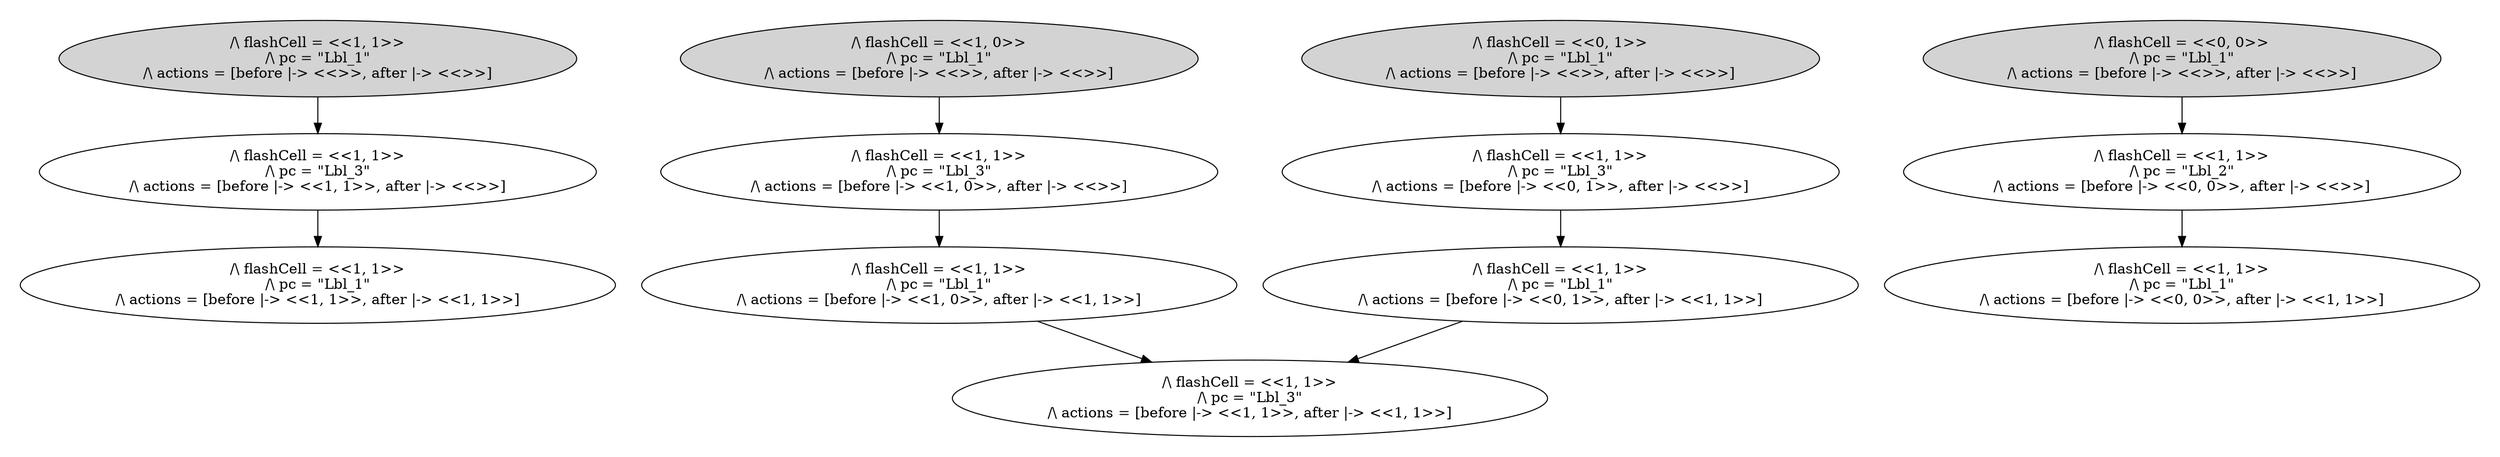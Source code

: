 strict digraph DiskGraph {
nodesep=0.35;
subgraph cluster_graph {
color="white";
6593005148456451791 [label="/\\ flashCell = <<0, 0>>\n/\\ pc = \"Lbl_1\"\n/\\ actions = [before |-> <<>>, after |-> <<>>]",style = filled]
-4916929284211921226 [label="/\\ flashCell = <<0, 1>>\n/\\ pc = \"Lbl_1\"\n/\\ actions = [before |-> <<>>, after |-> <<>>]",style = filled]
-7604163281240588326 [label="/\\ flashCell = <<1, 0>>\n/\\ pc = \"Lbl_1\"\n/\\ actions = [before |-> <<>>, after |-> <<>>]",style = filled]
8557987548948967331 [label="/\\ flashCell = <<1, 1>>\n/\\ pc = \"Lbl_1\"\n/\\ actions = [before |-> <<>>, after |-> <<>>]",style = filled]
-7604163281240588326 -> 2904707676893276596 [label="",color="black",fontcolor="black"];
2904707676893276596 [label="/\\ flashCell = <<1, 1>>\n/\\ pc = \"Lbl_3\"\n/\\ actions = [before |-> <<1, 0>>, after |-> <<>>]"];
-4916929284211921226 -> 6735572879019559284 [label="",color="black",fontcolor="black"];
6735572879019559284 [label="/\\ flashCell = <<1, 1>>\n/\\ pc = \"Lbl_3\"\n/\\ actions = [before |-> <<0, 1>>, after |-> <<>>]"];
6593005148456451791 -> -2398135748874988367 [label="",color="black",fontcolor="black"];
-2398135748874988367 [label="/\\ flashCell = <<1, 1>>\n/\\ pc = \"Lbl_2\"\n/\\ actions = [before |-> <<0, 0>>, after |-> <<>>]"];
6735572879019559284 -> 8991660880809934973 [label="",color="black",fontcolor="black"];
8991660880809934973 [label="/\\ flashCell = <<1, 1>>\n/\\ pc = \"Lbl_1\"\n/\\ actions = [before |-> <<0, 1>>, after |-> <<1, 1>>]"];
8557987548948967331 -> -4484294675764083852 [label="",color="black",fontcolor="black"];
-4484294675764083852 [label="/\\ flashCell = <<1, 1>>\n/\\ pc = \"Lbl_3\"\n/\\ actions = [before |-> <<1, 1>>, after |-> <<>>]"];
-2398135748874988367 -> -2051113155403902288 [label="",color="black",fontcolor="black"];
-2051113155403902288 [label="/\\ flashCell = <<1, 1>>\n/\\ pc = \"Lbl_1\"\n/\\ actions = [before |-> <<0, 0>>, after |-> <<1, 1>>]"];
2904707676893276596 -> -8895507321336086548 [label="",color="black",fontcolor="black"];
-8895507321336086548 [label="/\\ flashCell = <<1, 1>>\n/\\ pc = \"Lbl_1\"\n/\\ actions = [before |-> <<1, 0>>, after |-> <<1, 1>>]"];
-4484294675764083852 -> 2003257018568600865 [label="",color="black",fontcolor="black"];
2003257018568600865 [label="/\\ flashCell = <<1, 1>>\n/\\ pc = \"Lbl_1\"\n/\\ actions = [before |-> <<1, 1>>, after |-> <<1, 1>>]"];
8991660880809934973 -> -8815665047868859731 [label="",color="black",fontcolor="black"];
-8815665047868859731 [label="/\\ flashCell = <<1, 1>>\n/\\ pc = \"Lbl_3\"\n/\\ actions = [before |-> <<1, 1>>, after |-> <<1, 1>>]"];
-8895507321336086548 -> -8815665047868859731 [label="",color="black",fontcolor="black"];
{rank = same; 6593005148456451791;8557987548948967331;-4916929284211921226;-7604163281240588326;}
{rank = same; 6735572879019559284;-2398135748874988367;2904707676893276596;-4484294675764083852;}
{rank = same; 8991660880809934973;-8895507321336086548;}
}
}